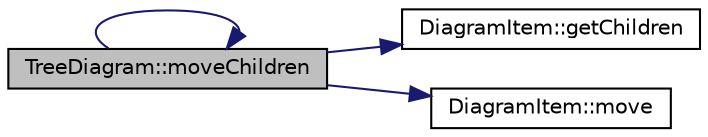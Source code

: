 digraph "TreeDiagram::moveChildren"
{
 // LATEX_PDF_SIZE
  edge [fontname="Helvetica",fontsize="10",labelfontname="Helvetica",labelfontsize="10"];
  node [fontname="Helvetica",fontsize="10",shape=record];
  rankdir="LR";
  Node1 [label="TreeDiagram::moveChildren",height=0.2,width=0.4,color="black", fillcolor="grey75", style="filled", fontcolor="black",tooltip=" "];
  Node1 -> Node2 [color="midnightblue",fontsize="10",style="solid",fontname="Helvetica"];
  Node2 [label="DiagramItem::getChildren",height=0.2,width=0.4,color="black", fillcolor="white", style="filled",URL="$classDiagramItem.html#a48ef173c810becf58f4b38685b778db1",tooltip=" "];
  Node1 -> Node3 [color="midnightblue",fontsize="10",style="solid",fontname="Helvetica"];
  Node3 [label="DiagramItem::move",height=0.2,width=0.4,color="black", fillcolor="white", style="filled",URL="$classDiagramItem.html#aca2295801c4b08a1565e86da1c04c242",tooltip=" "];
  Node1 -> Node1 [color="midnightblue",fontsize="10",style="solid",fontname="Helvetica"];
}

